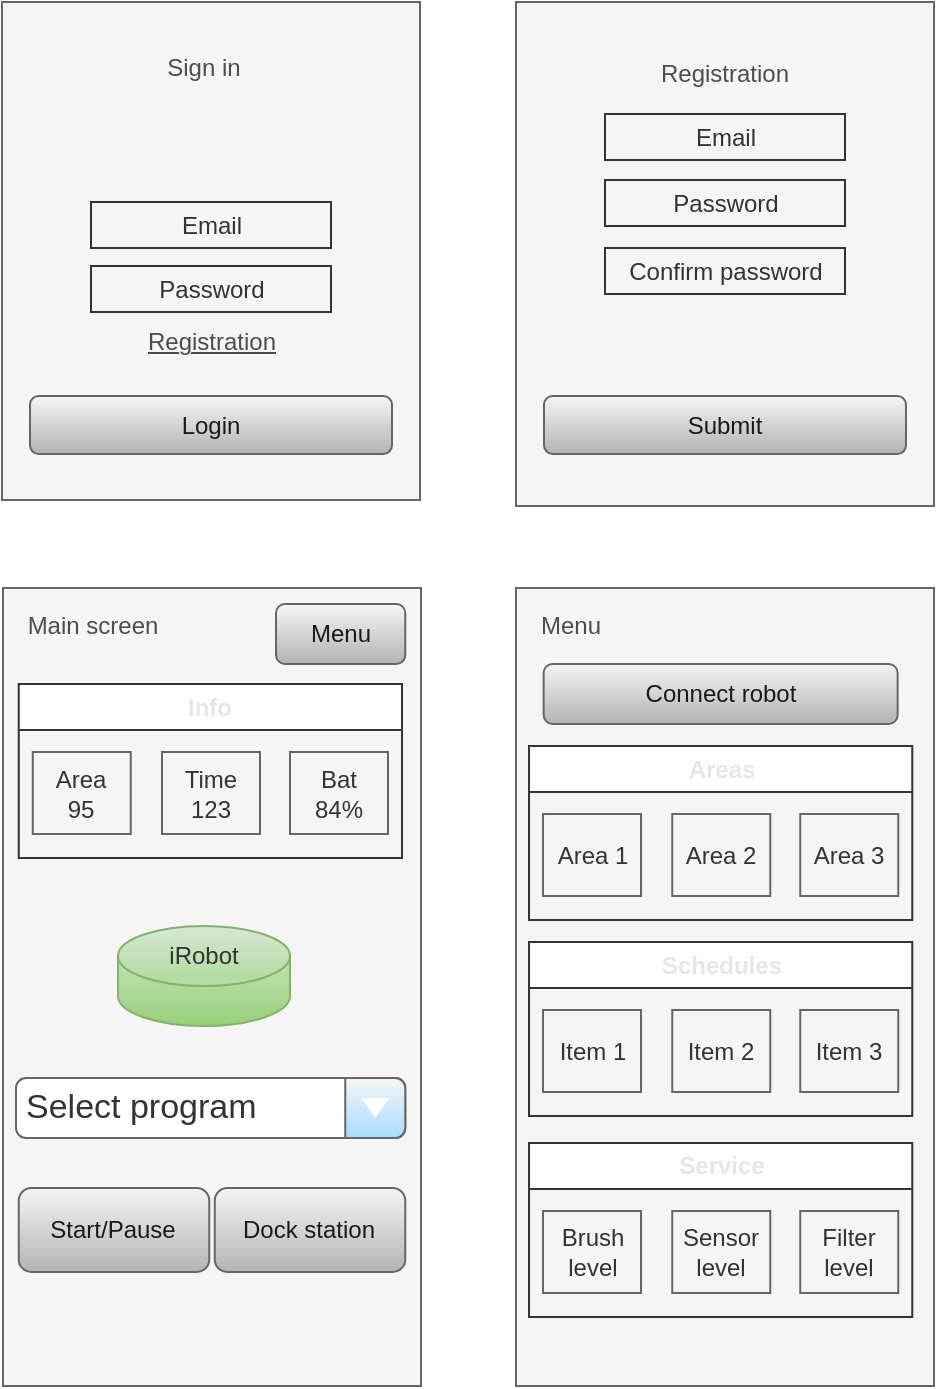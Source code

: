 <mxfile scale="1" border="30">
    <diagram id="0kZj5fdjVBCWPUh-rSFr" name="Страница 1">
        <mxGraphModel dx="649" dy="426" grid="0" gridSize="10" guides="1" tooltips="1" connect="1" arrows="1" fold="1" page="1" pageScale="1" pageWidth="827" pageHeight="1169" background="#ffffff" math="0" shadow="0">
            <root>
                <mxCell id="0"/>
                <mxCell id="1" parent="0"/>
                <mxCell id="2" value="" style="rounded=0;whiteSpace=wrap;html=1;fillColor=#f5f5f5;strokeColor=#666666;fontColor=#333333;" vertex="1" parent="1">
                    <mxGeometry x="157" y="47" width="209" height="249" as="geometry"/>
                </mxCell>
                <mxCell id="3" value="" style="rounded=0;whiteSpace=wrap;html=1;fillColor=#f5f5f5;strokeColor=#666666;fontColor=#333333;" vertex="1" parent="1">
                    <mxGeometry x="414" y="47" width="209" height="252" as="geometry"/>
                </mxCell>
                <mxCell id="4" value="Email" style="rounded=0;whiteSpace=wrap;html=1;fillColor=#f5f5f5;fontColor=#333333;strokeColor=#333333;" vertex="1" parent="1">
                    <mxGeometry x="201.5" y="147" width="120" height="23" as="geometry"/>
                </mxCell>
                <mxCell id="5" value="Password" style="rounded=0;whiteSpace=wrap;html=1;fillColor=#f5f5f5;fontColor=#333333;strokeColor=#333333;" vertex="1" parent="1">
                    <mxGeometry x="201.5" y="179" width="120" height="23" as="geometry"/>
                </mxCell>
                <mxCell id="7" value="Registration" style="text;html=1;strokeColor=none;fillColor=none;align=center;verticalAlign=middle;whiteSpace=wrap;rounded=0;fontColor=#4D4D4D;fontStyle=4" vertex="1" parent="1">
                    <mxGeometry x="231.5" y="202" width="60" height="30" as="geometry"/>
                </mxCell>
                <mxCell id="8" value="Login" style="rounded=1;whiteSpace=wrap;html=1;strokeColor=#666666;fillColor=#f5f5f5;gradientColor=#b3b3b3;fontColor=#1A1A1A;" vertex="1" parent="1">
                    <mxGeometry x="171" y="244" width="181" height="29" as="geometry"/>
                </mxCell>
                <mxCell id="9" value="Sign in" style="text;html=1;strokeColor=none;fillColor=none;align=center;verticalAlign=middle;whiteSpace=wrap;rounded=0;fontColor=#4D4D4D;" vertex="1" parent="1">
                    <mxGeometry x="228" y="65" width="60" height="30" as="geometry"/>
                </mxCell>
                <mxCell id="10" value="Registration" style="text;html=1;strokeColor=none;fillColor=none;align=center;verticalAlign=middle;whiteSpace=wrap;rounded=0;fontColor=#4D4D4D;" vertex="1" parent="1">
                    <mxGeometry x="483.25" y="68" width="70.5" height="30" as="geometry"/>
                </mxCell>
                <mxCell id="13" value="Email" style="rounded=0;whiteSpace=wrap;html=1;fillColor=#f5f5f5;fontColor=#333333;strokeColor=#333333;" vertex="1" parent="1">
                    <mxGeometry x="458.5" y="103" width="120" height="23" as="geometry"/>
                </mxCell>
                <mxCell id="14" value="Password" style="rounded=0;whiteSpace=wrap;html=1;fillColor=#f5f5f5;fontColor=#333333;strokeColor=#333333;" vertex="1" parent="1">
                    <mxGeometry x="458.5" y="136" width="120" height="23" as="geometry"/>
                </mxCell>
                <mxCell id="15" value="Confirm password" style="rounded=0;whiteSpace=wrap;html=1;fillColor=#f5f5f5;fontColor=#333333;strokeColor=#333333;" vertex="1" parent="1">
                    <mxGeometry x="458.5" y="170" width="120" height="23" as="geometry"/>
                </mxCell>
                <mxCell id="16" value="" style="rounded=0;whiteSpace=wrap;html=1;fillColor=#f5f5f5;strokeColor=#666666;fontColor=#333333;" vertex="1" parent="1">
                    <mxGeometry x="157.5" y="340" width="209" height="399" as="geometry"/>
                </mxCell>
                <mxCell id="21" value="Main screen" style="text;html=1;strokeColor=none;fillColor=none;align=center;verticalAlign=middle;whiteSpace=wrap;rounded=0;fontColor=#4D4D4D;" vertex="1" parent="1">
                    <mxGeometry x="165.38" y="344" width="74.5" height="30" as="geometry"/>
                </mxCell>
                <mxCell id="24" value="&lt;font color=&quot;#e6e6e6&quot;&gt;Info&lt;/font&gt;" style="swimlane;whiteSpace=wrap;html=1;strokeColor=#333333;fontColor=#1A1A1A;" vertex="1" parent="1">
                    <mxGeometry x="165.38" y="388" width="191.62" height="87" as="geometry">
                        <mxRectangle x="173" y="386" width="57" height="26" as="alternateBounds"/>
                    </mxGeometry>
                </mxCell>
                <mxCell id="25" value="Area&lt;br&gt;95" style="rounded=0;whiteSpace=wrap;html=1;labelBackgroundColor=none;strokeColor=#666666;fillColor=#f5f5f5;fontColor=#333333;" vertex="1" parent="24">
                    <mxGeometry x="7" y="34" width="49" height="41" as="geometry"/>
                </mxCell>
                <mxCell id="26" value="Time&lt;br&gt;123" style="rounded=0;whiteSpace=wrap;html=1;labelBackgroundColor=none;strokeColor=#666666;fillColor=#f5f5f5;fontColor=#333333;" vertex="1" parent="24">
                    <mxGeometry x="71.62" y="34" width="49" height="41" as="geometry"/>
                </mxCell>
                <mxCell id="27" value="Bat&lt;br&gt;84%" style="rounded=0;whiteSpace=wrap;html=1;labelBackgroundColor=none;strokeColor=#666666;fillColor=#f5f5f5;fontColor=#333333;" vertex="1" parent="24">
                    <mxGeometry x="135.62" y="34" width="49" height="41" as="geometry"/>
                </mxCell>
                <mxCell id="31" value="Start/Pause" style="rounded=1;whiteSpace=wrap;html=1;strokeColor=#666666;fillColor=#f5f5f5;gradientColor=#b3b3b3;fontColor=#1A1A1A;" vertex="1" parent="1">
                    <mxGeometry x="165.38" y="640" width="95.25" height="42" as="geometry"/>
                </mxCell>
                <mxCell id="32" value="Submit" style="rounded=1;whiteSpace=wrap;html=1;strokeColor=#666666;fillColor=#f5f5f5;gradientColor=#b3b3b3;fontColor=#1A1A1A;" vertex="1" parent="1">
                    <mxGeometry x="428" y="244" width="181" height="29" as="geometry"/>
                </mxCell>
                <mxCell id="34" value="Dock station" style="rounded=1;whiteSpace=wrap;html=1;strokeColor=#666666;fillColor=#f5f5f5;gradientColor=#b3b3b3;fontColor=#1A1A1A;" vertex="1" parent="1">
                    <mxGeometry x="263.38" y="640" width="95.25" height="42" as="geometry"/>
                </mxCell>
                <mxCell id="38" value="Select program" style="strokeWidth=1;shadow=0;dashed=0;align=center;html=1;shape=mxgraph.mockup.forms.comboBox;strokeColor=#666666;fillColor=#f5f5f5;align=left;fillColor2=#aaddff;mainText=;fontSize=17;spacingLeft=3;labelBackgroundColor=none;gradientColor=#b3b3b3;fontColor=#333333;" vertex="1" parent="1">
                    <mxGeometry x="164.01" y="585" width="194.62" height="30" as="geometry"/>
                </mxCell>
                <mxCell id="39" value="Menu" style="rounded=1;whiteSpace=wrap;html=1;strokeColor=#666666;fillColor=#f5f5f5;gradientColor=#b3b3b3;fontColor=#1A1A1A;" vertex="1" parent="1">
                    <mxGeometry x="294" y="348" width="64.63" height="30" as="geometry"/>
                </mxCell>
                <mxCell id="40" value="" style="shape=cylinder3;whiteSpace=wrap;html=1;boundedLbl=1;backgroundOutline=1;size=15;labelBackgroundColor=none;strokeColor=#82b366;fillColor=#d5e8d4;gradientColor=#97d077;" vertex="1" parent="1">
                    <mxGeometry x="215" y="509" width="86" height="50" as="geometry"/>
                </mxCell>
                <mxCell id="41" value="iRobot" style="text;html=1;strokeColor=none;fillColor=none;align=center;verticalAlign=middle;whiteSpace=wrap;rounded=0;labelBackgroundColor=none;fontColor=#333333;" vertex="1" parent="1">
                    <mxGeometry x="228" y="509" width="60" height="30" as="geometry"/>
                </mxCell>
                <mxCell id="42" value="" style="rounded=0;whiteSpace=wrap;html=1;fillColor=#f5f5f5;strokeColor=#666666;fontColor=#333333;" vertex="1" parent="1">
                    <mxGeometry x="414" y="340" width="209" height="399" as="geometry"/>
                </mxCell>
                <mxCell id="43" value="Menu" style="text;html=1;strokeColor=none;fillColor=none;align=center;verticalAlign=middle;whiteSpace=wrap;rounded=0;fontColor=#4D4D4D;" vertex="1" parent="1">
                    <mxGeometry x="420.51" y="344" width="41.49" height="30" as="geometry"/>
                </mxCell>
                <mxCell id="44" value="&lt;font color=&quot;#e6e6e6&quot;&gt;Areas&lt;/font&gt;" style="swimlane;whiteSpace=wrap;html=1;strokeColor=#333333;fontColor=#1A1A1A;" vertex="1" parent="1">
                    <mxGeometry x="420.51" y="419" width="191.62" height="87" as="geometry">
                        <mxRectangle x="173" y="386" width="57" height="26" as="alternateBounds"/>
                    </mxGeometry>
                </mxCell>
                <mxCell id="45" value="Area 1" style="rounded=0;whiteSpace=wrap;html=1;labelBackgroundColor=none;strokeColor=#666666;fillColor=#f5f5f5;fontColor=#333333;" vertex="1" parent="44">
                    <mxGeometry x="7" y="34" width="49" height="41" as="geometry"/>
                </mxCell>
                <mxCell id="46" value="Area 2" style="rounded=0;whiteSpace=wrap;html=1;labelBackgroundColor=none;strokeColor=#666666;fillColor=#f5f5f5;fontColor=#333333;" vertex="1" parent="44">
                    <mxGeometry x="71.62" y="34" width="49" height="41" as="geometry"/>
                </mxCell>
                <mxCell id="47" value="Area 3" style="rounded=0;whiteSpace=wrap;html=1;labelBackgroundColor=none;strokeColor=#666666;fillColor=#f5f5f5;fontColor=#333333;" vertex="1" parent="44">
                    <mxGeometry x="135.62" y="34" width="49" height="41" as="geometry"/>
                </mxCell>
                <mxCell id="51" value="Connect robot" style="rounded=1;whiteSpace=wrap;html=1;strokeColor=#666666;fillColor=#f5f5f5;gradientColor=#b3b3b3;fontColor=#1A1A1A;" vertex="1" parent="1">
                    <mxGeometry x="427.82" y="378" width="177" height="30" as="geometry"/>
                </mxCell>
                <mxCell id="54" value="&lt;font color=&quot;#e6e6e6&quot;&gt;Schedules&lt;/font&gt;" style="swimlane;whiteSpace=wrap;html=1;strokeColor=#333333;fontColor=#1A1A1A;" vertex="1" parent="1">
                    <mxGeometry x="420.51" y="517" width="191.62" height="87" as="geometry">
                        <mxRectangle x="173" y="386" width="57" height="26" as="alternateBounds"/>
                    </mxGeometry>
                </mxCell>
                <mxCell id="55" value="Item 1" style="rounded=0;whiteSpace=wrap;html=1;labelBackgroundColor=none;strokeColor=#666666;fillColor=#f5f5f5;fontColor=#333333;" vertex="1" parent="54">
                    <mxGeometry x="7" y="34" width="49" height="41" as="geometry"/>
                </mxCell>
                <mxCell id="56" value="Item 2" style="rounded=0;whiteSpace=wrap;html=1;labelBackgroundColor=none;strokeColor=#666666;fillColor=#f5f5f5;fontColor=#333333;" vertex="1" parent="54">
                    <mxGeometry x="71.62" y="34" width="49" height="41" as="geometry"/>
                </mxCell>
                <mxCell id="57" value="Item 3" style="rounded=0;whiteSpace=wrap;html=1;labelBackgroundColor=none;strokeColor=#666666;fillColor=#f5f5f5;fontColor=#333333;" vertex="1" parent="54">
                    <mxGeometry x="135.62" y="34" width="49" height="41" as="geometry"/>
                </mxCell>
                <mxCell id="66" value="&lt;font color=&quot;#e6e6e6&quot;&gt;Service&lt;/font&gt;" style="swimlane;whiteSpace=wrap;html=1;strokeColor=#333333;fontColor=#1A1A1A;" vertex="1" parent="1">
                    <mxGeometry x="420.51" y="617.5" width="191.62" height="87" as="geometry">
                        <mxRectangle x="173" y="386" width="57" height="26" as="alternateBounds"/>
                    </mxGeometry>
                </mxCell>
                <mxCell id="67" value="Brush&lt;br&gt;level" style="rounded=0;whiteSpace=wrap;html=1;labelBackgroundColor=none;strokeColor=#666666;fillColor=#f5f5f5;fontColor=#333333;" vertex="1" parent="66">
                    <mxGeometry x="7" y="34" width="49" height="41" as="geometry"/>
                </mxCell>
                <mxCell id="68" value="Sensor&lt;br&gt;level" style="rounded=0;whiteSpace=wrap;html=1;labelBackgroundColor=none;strokeColor=#666666;fillColor=#f5f5f5;fontColor=#333333;" vertex="1" parent="66">
                    <mxGeometry x="71.62" y="34" width="49" height="41" as="geometry"/>
                </mxCell>
                <mxCell id="69" value="Filter&lt;br&gt;level" style="rounded=0;whiteSpace=wrap;html=1;labelBackgroundColor=none;strokeColor=#666666;fillColor=#f5f5f5;fontColor=#333333;" vertex="1" parent="66">
                    <mxGeometry x="135.62" y="34" width="49" height="41" as="geometry"/>
                </mxCell>
            </root>
        </mxGraphModel>
    </diagram>
</mxfile>